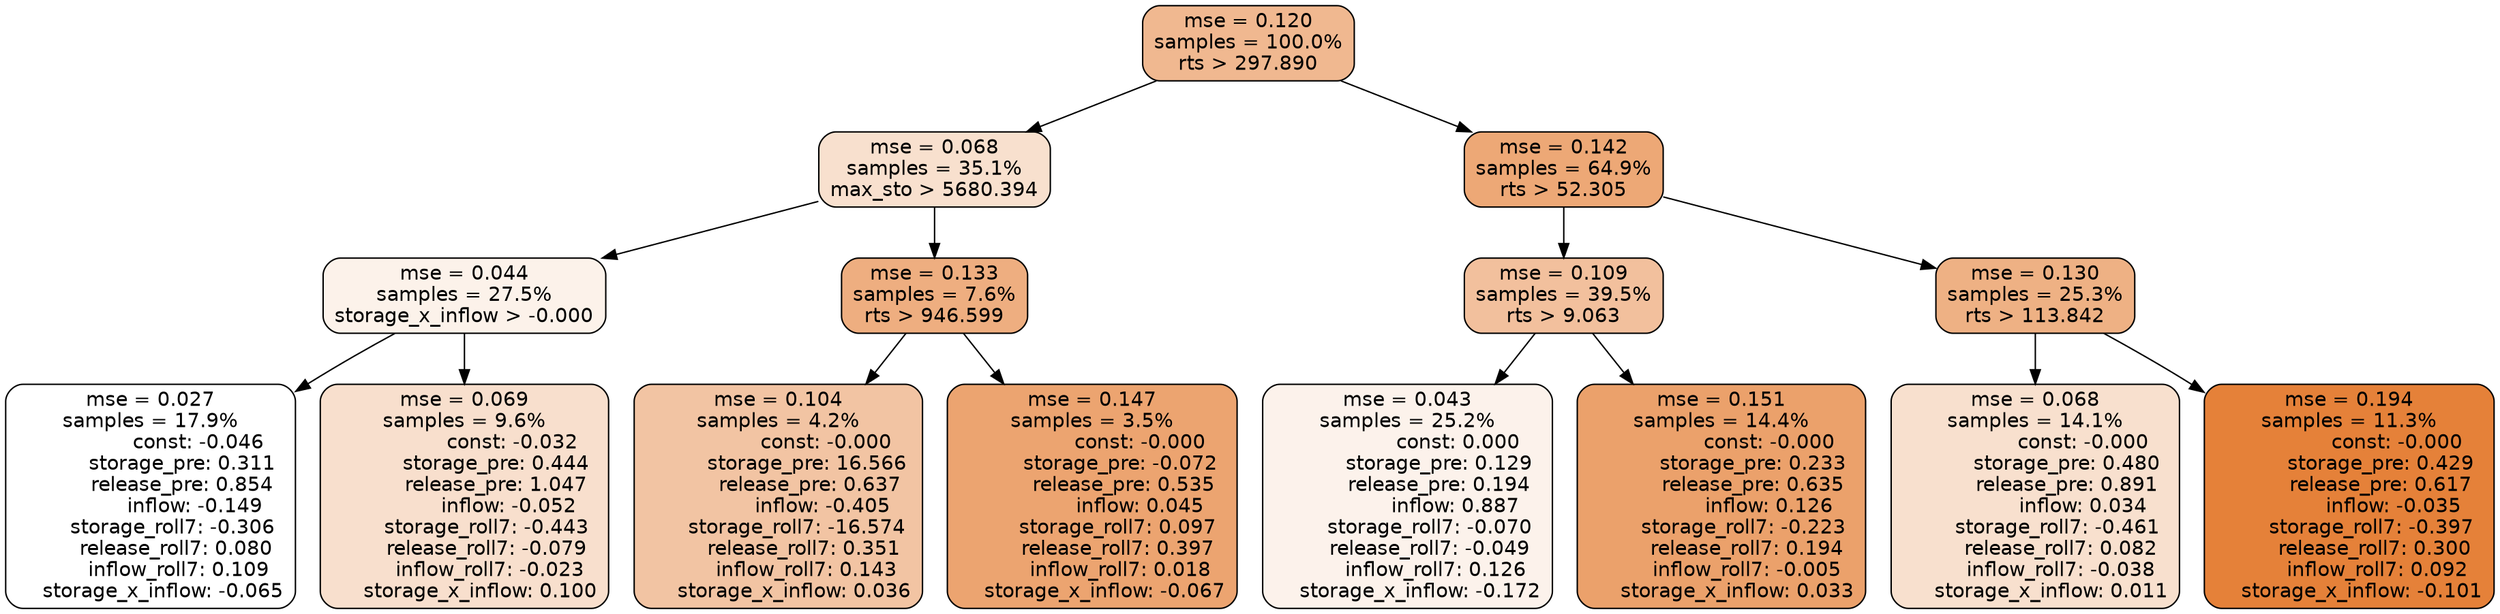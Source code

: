 digraph tree {
node [shape=rectangle, style="filled, rounded", color="black", fontname=helvetica] ;
edge [fontname=helvetica] ;
	"0" [label="mse = 0.120
samples = 100.0%
rts > 297.890", fillcolor="#f0b890"]
	"8" [label="mse = 0.068
samples = 35.1%
max_sto > 5680.394", fillcolor="#f8e0ce"]
	"1" [label="mse = 0.142
samples = 64.9%
rts > 52.305", fillcolor="#eda876"]
	"9" [label="mse = 0.044
samples = 27.5%
storage_x_inflow > -0.000", fillcolor="#fcf2ea"]
	"12" [label="mse = 0.133
samples = 7.6%
rts > 946.599", fillcolor="#eeae80"]
	"2" [label="mse = 0.109
samples = 39.5%
rts > 9.063", fillcolor="#f2c09d"]
	"5" [label="mse = 0.130
samples = 25.3%
rts > 113.842", fillcolor="#eeb184"]
	"10" [label="mse = 0.027
samples = 17.9%
               const: -0.046
          storage_pre: 0.311
          release_pre: 0.854
              inflow: -0.149
       storage_roll7: -0.306
        release_roll7: 0.080
         inflow_roll7: 0.109
    storage_x_inflow: -0.065", fillcolor="#ffffff"]
	"11" [label="mse = 0.069
samples = 9.6%
               const: -0.032
          storage_pre: 0.444
          release_pre: 1.047
              inflow: -0.052
       storage_roll7: -0.443
       release_roll7: -0.079
        inflow_roll7: -0.023
     storage_x_inflow: 0.100", fillcolor="#f8dfcd"]
	"14" [label="mse = 0.104
samples = 4.2%
               const: -0.000
         storage_pre: 16.566
          release_pre: 0.637
              inflow: -0.405
      storage_roll7: -16.574
        release_roll7: 0.351
         inflow_roll7: 0.143
     storage_x_inflow: 0.036", fillcolor="#f2c4a3"]
	"13" [label="mse = 0.147
samples = 3.5%
               const: -0.000
         storage_pre: -0.072
          release_pre: 0.535
               inflow: 0.045
        storage_roll7: 0.097
        release_roll7: 0.397
         inflow_roll7: 0.018
    storage_x_inflow: -0.067", fillcolor="#eca470"]
	"3" [label="mse = 0.043
samples = 25.2%
                const: 0.000
          storage_pre: 0.129
          release_pre: 0.194
               inflow: 0.887
       storage_roll7: -0.070
       release_roll7: -0.049
         inflow_roll7: 0.126
    storage_x_inflow: -0.172", fillcolor="#fcf2eb"]
	"4" [label="mse = 0.151
samples = 14.4%
               const: -0.000
          storage_pre: 0.233
          release_pre: 0.635
               inflow: 0.126
       storage_roll7: -0.223
        release_roll7: 0.194
        inflow_roll7: -0.005
     storage_x_inflow: 0.033", fillcolor="#eba16b"]
	"7" [label="mse = 0.068
samples = 14.1%
               const: -0.000
          storage_pre: 0.480
          release_pre: 0.891
               inflow: 0.034
       storage_roll7: -0.461
        release_roll7: 0.082
        inflow_roll7: -0.038
     storage_x_inflow: 0.011", fillcolor="#f8e0ce"]
	"6" [label="mse = 0.194
samples = 11.3%
               const: -0.000
          storage_pre: 0.429
          release_pre: 0.617
              inflow: -0.035
       storage_roll7: -0.397
        release_roll7: 0.300
         inflow_roll7: 0.092
    storage_x_inflow: -0.101", fillcolor="#e58139"]

	"0" -> "1"
	"0" -> "8"
	"8" -> "9"
	"8" -> "12"
	"1" -> "2"
	"1" -> "5"
	"9" -> "10"
	"9" -> "11"
	"12" -> "13"
	"12" -> "14"
	"2" -> "3"
	"2" -> "4"
	"5" -> "6"
	"5" -> "7"
}